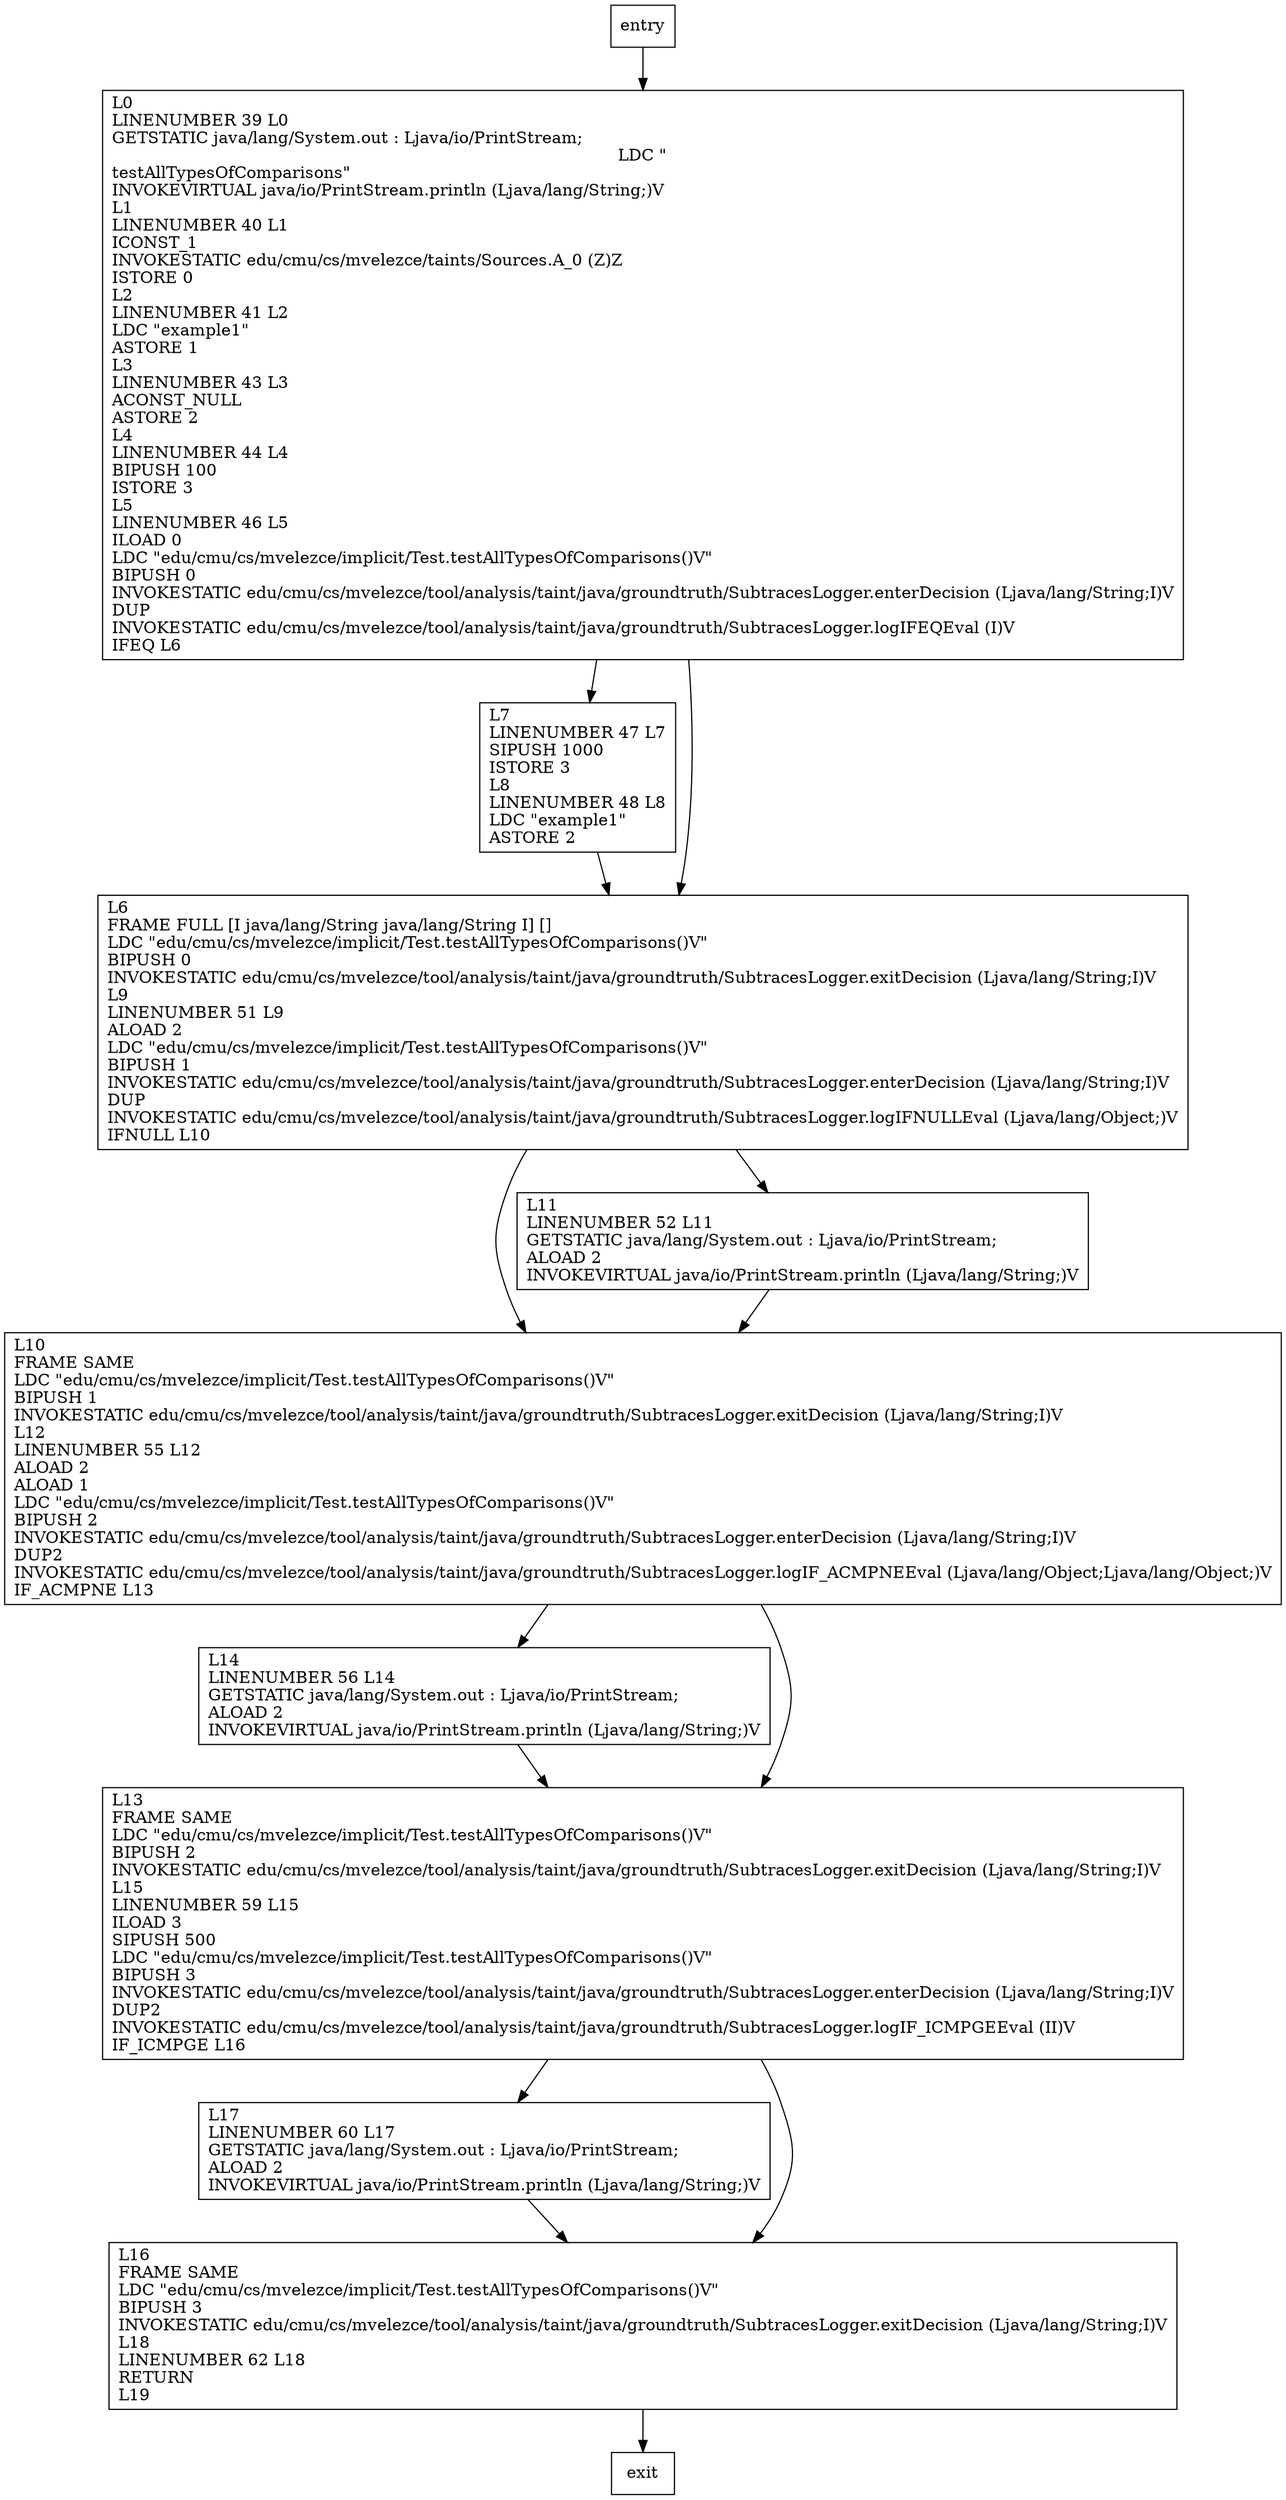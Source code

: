 digraph testAllTypesOfComparisons {
node [shape=record];
1733218817 [label="L14\lLINENUMBER 56 L14\lGETSTATIC java/lang/System.out : Ljava/io/PrintStream;\lALOAD 2\lINVOKEVIRTUAL java/io/PrintStream.println (Ljava/lang/String;)V\l"];
1469189484 [label="L17\lLINENUMBER 60 L17\lGETSTATIC java/lang/System.out : Ljava/io/PrintStream;\lALOAD 2\lINVOKEVIRTUAL java/io/PrintStream.println (Ljava/lang/String;)V\l"];
1610429917 [label="L0\lLINENUMBER 39 L0\lGETSTATIC java/lang/System.out : Ljava/io/PrintStream;\lLDC \"\ntestAllTypesOfComparisons\"\lINVOKEVIRTUAL java/io/PrintStream.println (Ljava/lang/String;)V\lL1\lLINENUMBER 40 L1\lICONST_1\lINVOKESTATIC edu/cmu/cs/mvelezce/taints/Sources.A_0 (Z)Z\lISTORE 0\lL2\lLINENUMBER 41 L2\lLDC \"example1\"\lASTORE 1\lL3\lLINENUMBER 43 L3\lACONST_NULL\lASTORE 2\lL4\lLINENUMBER 44 L4\lBIPUSH 100\lISTORE 3\lL5\lLINENUMBER 46 L5\lILOAD 0\lLDC \"edu/cmu/cs/mvelezce/implicit/Test.testAllTypesOfComparisons()V\"\lBIPUSH 0\lINVOKESTATIC edu/cmu/cs/mvelezce/tool/analysis/taint/java/groundtruth/SubtracesLogger.enterDecision (Ljava/lang/String;I)V\lDUP\lINVOKESTATIC edu/cmu/cs/mvelezce/tool/analysis/taint/java/groundtruth/SubtracesLogger.logIFEQEval (I)V\lIFEQ L6\l"];
1286393023 [label="L7\lLINENUMBER 47 L7\lSIPUSH 1000\lISTORE 3\lL8\lLINENUMBER 48 L8\lLDC \"example1\"\lASTORE 2\l"];
116919541 [label="L10\lFRAME SAME\lLDC \"edu/cmu/cs/mvelezce/implicit/Test.testAllTypesOfComparisons()V\"\lBIPUSH 1\lINVOKESTATIC edu/cmu/cs/mvelezce/tool/analysis/taint/java/groundtruth/SubtracesLogger.exitDecision (Ljava/lang/String;I)V\lL12\lLINENUMBER 55 L12\lALOAD 2\lALOAD 1\lLDC \"edu/cmu/cs/mvelezce/implicit/Test.testAllTypesOfComparisons()V\"\lBIPUSH 2\lINVOKESTATIC edu/cmu/cs/mvelezce/tool/analysis/taint/java/groundtruth/SubtracesLogger.enterDecision (Ljava/lang/String;I)V\lDUP2\lINVOKESTATIC edu/cmu/cs/mvelezce/tool/analysis/taint/java/groundtruth/SubtracesLogger.logIF_ACMPNEEval (Ljava/lang/Object;Ljava/lang/Object;)V\lIF_ACMPNE L13\l"];
823790002 [label="L6\lFRAME FULL [I java/lang/String java/lang/String I] []\lLDC \"edu/cmu/cs/mvelezce/implicit/Test.testAllTypesOfComparisons()V\"\lBIPUSH 0\lINVOKESTATIC edu/cmu/cs/mvelezce/tool/analysis/taint/java/groundtruth/SubtracesLogger.exitDecision (Ljava/lang/String;I)V\lL9\lLINENUMBER 51 L9\lALOAD 2\lLDC \"edu/cmu/cs/mvelezce/implicit/Test.testAllTypesOfComparisons()V\"\lBIPUSH 1\lINVOKESTATIC edu/cmu/cs/mvelezce/tool/analysis/taint/java/groundtruth/SubtracesLogger.enterDecision (Ljava/lang/String;I)V\lDUP\lINVOKESTATIC edu/cmu/cs/mvelezce/tool/analysis/taint/java/groundtruth/SubtracesLogger.logIFNULLEval (Ljava/lang/Object;)V\lIFNULL L10\l"];
807240950 [label="L11\lLINENUMBER 52 L11\lGETSTATIC java/lang/System.out : Ljava/io/PrintStream;\lALOAD 2\lINVOKEVIRTUAL java/io/PrintStream.println (Ljava/lang/String;)V\l"];
1303192419 [label="L13\lFRAME SAME\lLDC \"edu/cmu/cs/mvelezce/implicit/Test.testAllTypesOfComparisons()V\"\lBIPUSH 2\lINVOKESTATIC edu/cmu/cs/mvelezce/tool/analysis/taint/java/groundtruth/SubtracesLogger.exitDecision (Ljava/lang/String;I)V\lL15\lLINENUMBER 59 L15\lILOAD 3\lSIPUSH 500\lLDC \"edu/cmu/cs/mvelezce/implicit/Test.testAllTypesOfComparisons()V\"\lBIPUSH 3\lINVOKESTATIC edu/cmu/cs/mvelezce/tool/analysis/taint/java/groundtruth/SubtracesLogger.enterDecision (Ljava/lang/String;I)V\lDUP2\lINVOKESTATIC edu/cmu/cs/mvelezce/tool/analysis/taint/java/groundtruth/SubtracesLogger.logIF_ICMPGEEval (II)V\lIF_ICMPGE L16\l"];
290137108 [label="L16\lFRAME SAME\lLDC \"edu/cmu/cs/mvelezce/implicit/Test.testAllTypesOfComparisons()V\"\lBIPUSH 3\lINVOKESTATIC edu/cmu/cs/mvelezce/tool/analysis/taint/java/groundtruth/SubtracesLogger.exitDecision (Ljava/lang/String;I)V\lL18\lLINENUMBER 62 L18\lRETURN\lL19\l"];
entry;
exit;
1733218817 -> 1303192419;
entry -> 1610429917;
1469189484 -> 290137108;
1610429917 -> 1286393023;
1610429917 -> 823790002;
1286393023 -> 823790002;
116919541 -> 1733218817;
116919541 -> 1303192419;
823790002 -> 116919541;
823790002 -> 807240950;
807240950 -> 116919541;
1303192419 -> 1469189484;
1303192419 -> 290137108;
290137108 -> exit;
}
